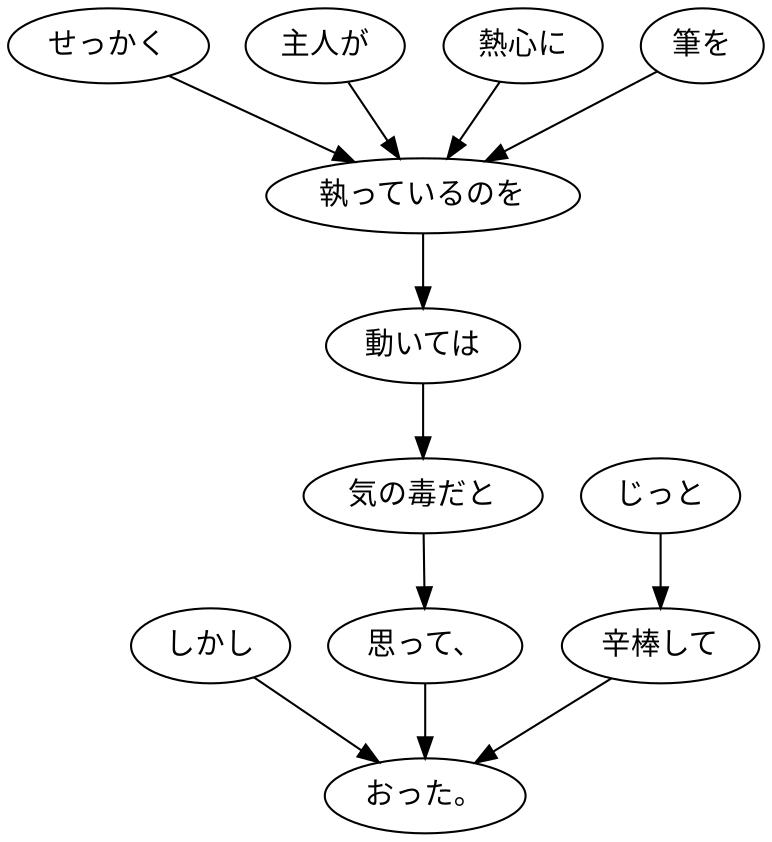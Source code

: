 digraph graph156 {
	node0 [label="しかし"];
	node1 [label="せっかく"];
	node2 [label="主人が"];
	node3 [label="熱心に"];
	node4 [label="筆を"];
	node5 [label="執っているのを"];
	node6 [label="動いては"];
	node7 [label="気の毒だと"];
	node8 [label="思って、"];
	node9 [label="じっと"];
	node10 [label="辛棒して"];
	node11 [label="おった。"];
	node0 -> node11;
	node1 -> node5;
	node2 -> node5;
	node3 -> node5;
	node4 -> node5;
	node5 -> node6;
	node6 -> node7;
	node7 -> node8;
	node8 -> node11;
	node9 -> node10;
	node10 -> node11;
}
